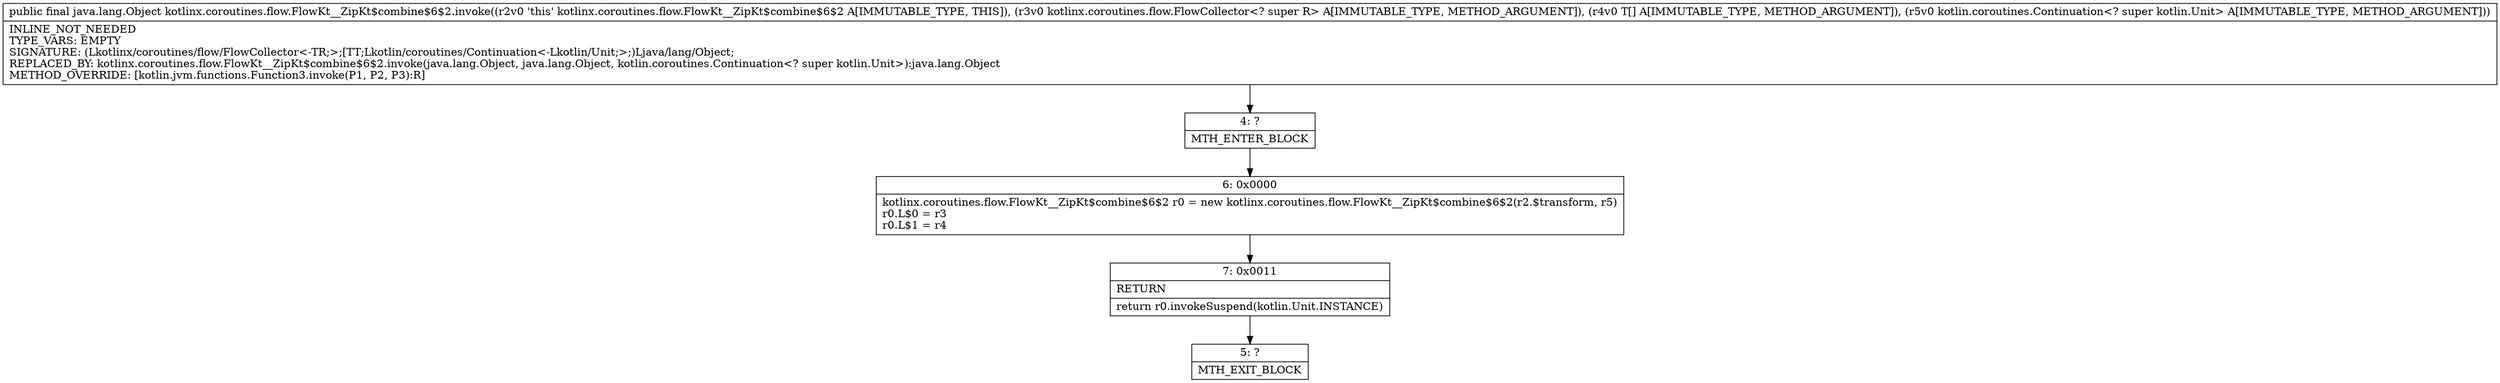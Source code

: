 digraph "CFG forkotlinx.coroutines.flow.FlowKt__ZipKt$combine$6$2.invoke(Lkotlinx\/coroutines\/flow\/FlowCollector;[Ljava\/lang\/Object;Lkotlin\/coroutines\/Continuation;)Ljava\/lang\/Object;" {
Node_4 [shape=record,label="{4\:\ ?|MTH_ENTER_BLOCK\l}"];
Node_6 [shape=record,label="{6\:\ 0x0000|kotlinx.coroutines.flow.FlowKt__ZipKt$combine$6$2 r0 = new kotlinx.coroutines.flow.FlowKt__ZipKt$combine$6$2(r2.$transform, r5)\lr0.L$0 = r3\lr0.L$1 = r4\l}"];
Node_7 [shape=record,label="{7\:\ 0x0011|RETURN\l|return r0.invokeSuspend(kotlin.Unit.INSTANCE)\l}"];
Node_5 [shape=record,label="{5\:\ ?|MTH_EXIT_BLOCK\l}"];
MethodNode[shape=record,label="{public final java.lang.Object kotlinx.coroutines.flow.FlowKt__ZipKt$combine$6$2.invoke((r2v0 'this' kotlinx.coroutines.flow.FlowKt__ZipKt$combine$6$2 A[IMMUTABLE_TYPE, THIS]), (r3v0 kotlinx.coroutines.flow.FlowCollector\<? super R\> A[IMMUTABLE_TYPE, METHOD_ARGUMENT]), (r4v0 T[] A[IMMUTABLE_TYPE, METHOD_ARGUMENT]), (r5v0 kotlin.coroutines.Continuation\<? super kotlin.Unit\> A[IMMUTABLE_TYPE, METHOD_ARGUMENT]))  | INLINE_NOT_NEEDED\lTYPE_VARS: EMPTY\lSIGNATURE: (Lkotlinx\/coroutines\/flow\/FlowCollector\<\-TR;\>;[TT;Lkotlin\/coroutines\/Continuation\<\-Lkotlin\/Unit;\>;)Ljava\/lang\/Object;\lREPLACED_BY: kotlinx.coroutines.flow.FlowKt__ZipKt$combine$6$2.invoke(java.lang.Object, java.lang.Object, kotlin.coroutines.Continuation\<? super kotlin.Unit\>):java.lang.Object\lMETHOD_OVERRIDE: [kotlin.jvm.functions.Function3.invoke(P1, P2, P3):R]\l}"];
MethodNode -> Node_4;Node_4 -> Node_6;
Node_6 -> Node_7;
Node_7 -> Node_5;
}

